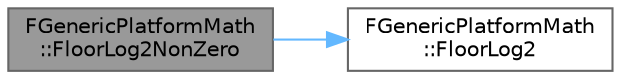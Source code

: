 digraph "FGenericPlatformMath::FloorLog2NonZero"
{
 // INTERACTIVE_SVG=YES
 // LATEX_PDF_SIZE
  bgcolor="transparent";
  edge [fontname=Helvetica,fontsize=10,labelfontname=Helvetica,labelfontsize=10];
  node [fontname=Helvetica,fontsize=10,shape=box,height=0.2,width=0.4];
  rankdir="LR";
  Node1 [id="Node000001",label="FGenericPlatformMath\l::FloorLog2NonZero",height=0.2,width=0.4,color="gray40", fillcolor="grey60", style="filled", fontcolor="black",tooltip="FloorLog2 but the caller guarantees that Value is not 0."];
  Node1 -> Node2 [id="edge1_Node000001_Node000002",color="steelblue1",style="solid",tooltip=" "];
  Node2 [id="Node000002",label="FGenericPlatformMath\l::FloorLog2",height=0.2,width=0.4,color="grey40", fillcolor="white", style="filled",URL="$dd/d7b/structFGenericPlatformMath.html#af3629489dda314eb2591ad9ac2c11bfe",tooltip="Computes the base 2 logarithm for an integer value."];
}
